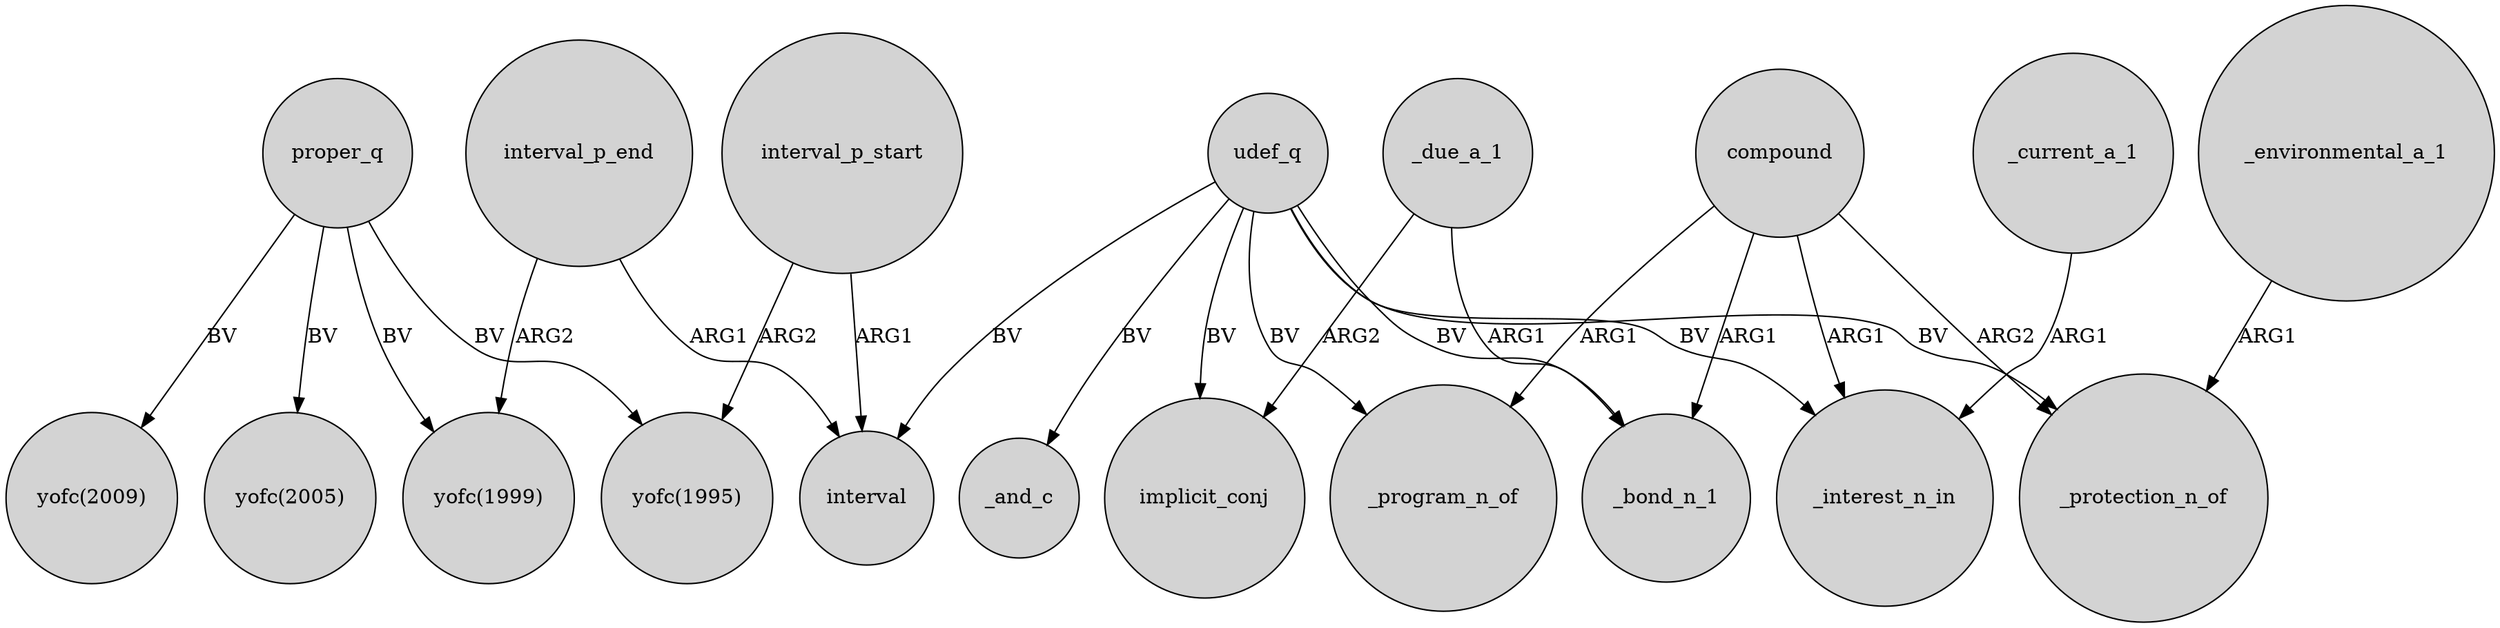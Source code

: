 digraph {
	node [shape=circle style=filled]
	proper_q -> "yofc(1999)" [label=BV]
	_due_a_1 -> _bond_n_1 [label=ARG1]
	compound -> _bond_n_1 [label=ARG1]
	udef_q -> _program_n_of [label=BV]
	udef_q -> _interest_n_in [label=BV]
	udef_q -> implicit_conj [label=BV]
	proper_q -> "yofc(1995)" [label=BV]
	_due_a_1 -> implicit_conj [label=ARG2]
	interval_p_start -> "yofc(1995)" [label=ARG2]
	udef_q -> _bond_n_1 [label=BV]
	udef_q -> _protection_n_of [label=BV]
	interval_p_start -> interval [label=ARG1]
	compound -> _protection_n_of [label=ARG2]
	proper_q -> "yofc(2005)" [label=BV]
	_environmental_a_1 -> _protection_n_of [label=ARG1]
	interval_p_end -> interval [label=ARG1]
	proper_q -> "yofc(2009)" [label=BV]
	compound -> _program_n_of [label=ARG1]
	interval_p_end -> "yofc(1999)" [label=ARG2]
	compound -> _interest_n_in [label=ARG1]
	udef_q -> _and_c [label=BV]
	udef_q -> interval [label=BV]
	_current_a_1 -> _interest_n_in [label=ARG1]
}
